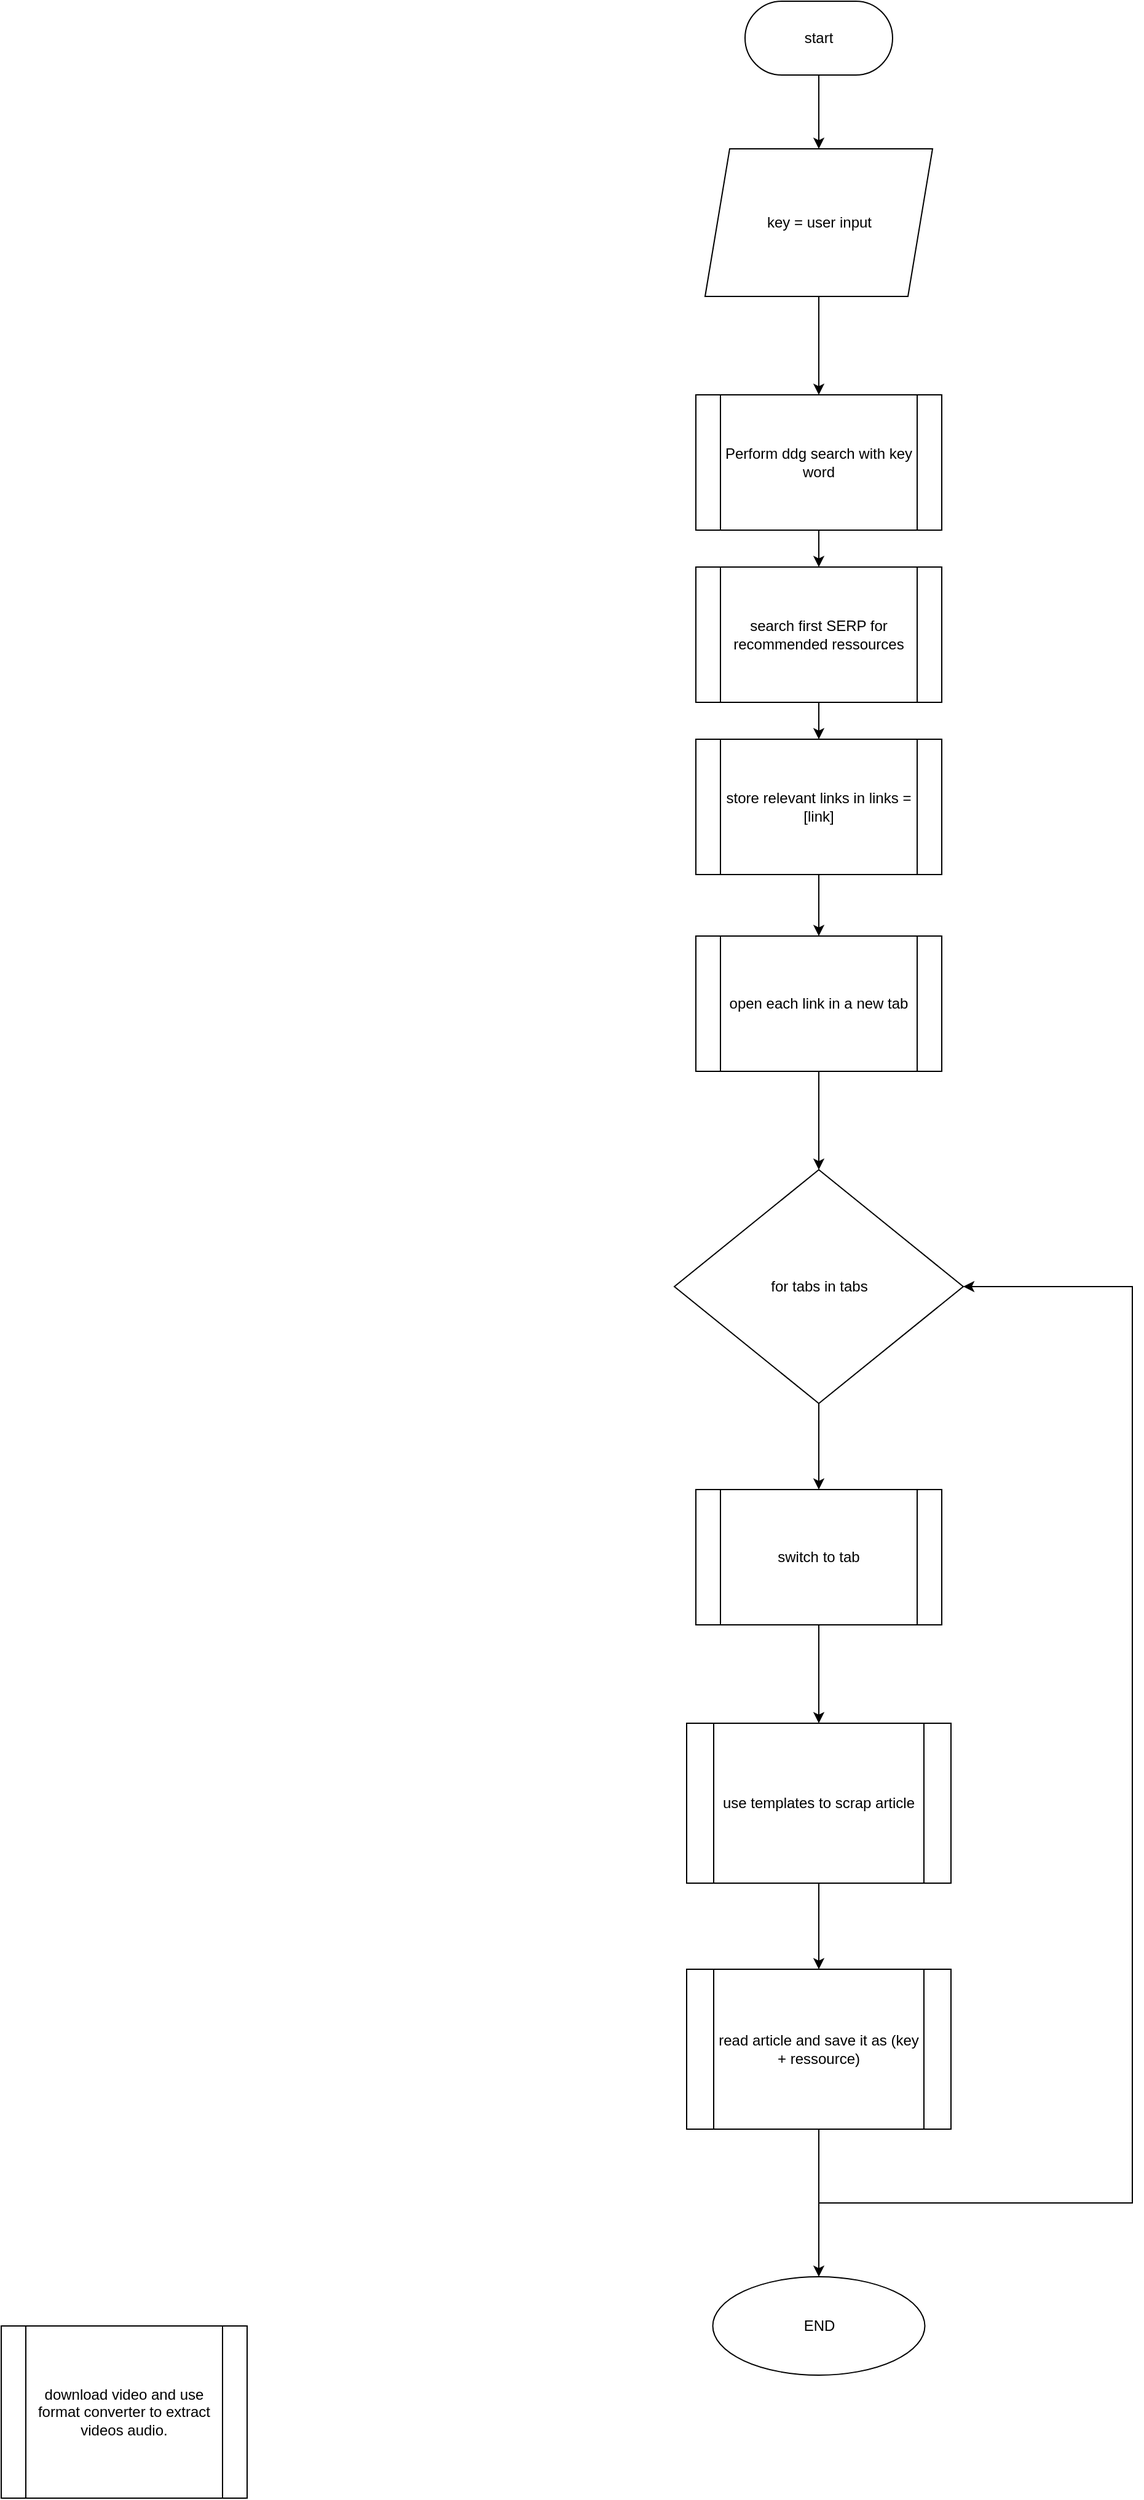 <mxfile version="20.3.0" type="device" pages="2"><diagram id="oXIULbo3jkTBoaTPKCPH" name="ascraper"><mxGraphModel dx="1312" dy="857" grid="1" gridSize="10" guides="1" tooltips="1" connect="1" arrows="1" fold="1" page="1" pageScale="1" pageWidth="850" pageHeight="1100" math="0" shadow="0"><root><mxCell id="0"/><mxCell id="1" parent="0"/><mxCell id="4Pc5ZrK5JvwIuUW49GDR-11" value="" style="edgeStyle=orthogonalEdgeStyle;rounded=0;orthogonalLoop=1;jettySize=auto;html=1;" edge="1" parent="1" source="4Pc5ZrK5JvwIuUW49GDR-1" target="4Pc5ZrK5JvwIuUW49GDR-2"><mxGeometry relative="1" as="geometry"/></mxCell><mxCell id="4Pc5ZrK5JvwIuUW49GDR-1" value="start" style="rounded=1;whiteSpace=wrap;html=1;arcSize=50;" vertex="1" parent="1"><mxGeometry x="335" y="30" width="120" height="60" as="geometry"/></mxCell><mxCell id="4Pc5ZrK5JvwIuUW49GDR-12" value="" style="edgeStyle=orthogonalEdgeStyle;rounded=0;orthogonalLoop=1;jettySize=auto;html=1;" edge="1" parent="1" source="4Pc5ZrK5JvwIuUW49GDR-2" target="4Pc5ZrK5JvwIuUW49GDR-38"><mxGeometry relative="1" as="geometry"><mxPoint x="395" y="330" as="targetPoint"/></mxGeometry></mxCell><mxCell id="4Pc5ZrK5JvwIuUW49GDR-2" value="key = user input" style="shape=parallelogram;perimeter=parallelogramPerimeter;whiteSpace=wrap;html=1;fixedSize=1;" vertex="1" parent="1"><mxGeometry x="302.5" y="150" width="185" height="120" as="geometry"/></mxCell><mxCell id="4Pc5ZrK5JvwIuUW49GDR-41" value="" style="edgeStyle=orthogonalEdgeStyle;rounded=0;orthogonalLoop=1;jettySize=auto;html=1;" edge="1" parent="1" source="4Pc5ZrK5JvwIuUW49GDR-4" target="4Pc5ZrK5JvwIuUW49GDR-40"><mxGeometry relative="1" as="geometry"/></mxCell><mxCell id="4Pc5ZrK5JvwIuUW49GDR-4" value="search first SERP for recommended ressources" style="shape=process;whiteSpace=wrap;html=1;backgroundOutline=1;" vertex="1" parent="1"><mxGeometry x="295" y="490" width="200" height="110" as="geometry"/></mxCell><mxCell id="4Pc5ZrK5JvwIuUW49GDR-17" value="" style="edgeStyle=orthogonalEdgeStyle;rounded=0;orthogonalLoop=1;jettySize=auto;html=1;exitX=0.5;exitY=1;exitDx=0;exitDy=0;" edge="1" parent="1" source="4Pc5ZrK5JvwIuUW49GDR-38" target="4Pc5ZrK5JvwIuUW49GDR-4"><mxGeometry relative="1" as="geometry"><mxPoint x="395" y="520" as="sourcePoint"/></mxGeometry></mxCell><mxCell id="4Pc5ZrK5JvwIuUW49GDR-28" value="download video and use format converter to extract videos audio." style="shape=process;whiteSpace=wrap;html=1;backgroundOutline=1;" vertex="1" parent="1"><mxGeometry x="-270" y="1920" width="200" height="140" as="geometry"/></mxCell><mxCell id="4Pc5ZrK5JvwIuUW49GDR-38" value="Perform ddg search with key word" style="shape=process;whiteSpace=wrap;html=1;backgroundOutline=1;" vertex="1" parent="1"><mxGeometry x="295" y="350" width="200" height="110" as="geometry"/></mxCell><mxCell id="4Pc5ZrK5JvwIuUW49GDR-43" value="" style="edgeStyle=orthogonalEdgeStyle;rounded=0;orthogonalLoop=1;jettySize=auto;html=1;" edge="1" parent="1" source="4Pc5ZrK5JvwIuUW49GDR-40" target="4Pc5ZrK5JvwIuUW49GDR-42"><mxGeometry relative="1" as="geometry"/></mxCell><mxCell id="4Pc5ZrK5JvwIuUW49GDR-40" value="store relevant links in links = [link]" style="shape=process;whiteSpace=wrap;html=1;backgroundOutline=1;" vertex="1" parent="1"><mxGeometry x="295" y="630" width="200" height="110" as="geometry"/></mxCell><mxCell id="4Pc5ZrK5JvwIuUW49GDR-45" value="" style="edgeStyle=orthogonalEdgeStyle;rounded=0;orthogonalLoop=1;jettySize=auto;html=1;" edge="1" parent="1" source="4Pc5ZrK5JvwIuUW49GDR-42" target="4Pc5ZrK5JvwIuUW49GDR-46"><mxGeometry relative="1" as="geometry"><mxPoint x="395" y="980" as="targetPoint"/></mxGeometry></mxCell><mxCell id="4Pc5ZrK5JvwIuUW49GDR-42" value="open each link in a new tab" style="shape=process;whiteSpace=wrap;html=1;backgroundOutline=1;" vertex="1" parent="1"><mxGeometry x="295" y="790" width="200" height="110" as="geometry"/></mxCell><mxCell id="4Pc5ZrK5JvwIuUW49GDR-48" value="" style="edgeStyle=orthogonalEdgeStyle;rounded=0;orthogonalLoop=1;jettySize=auto;html=1;" edge="1" parent="1" source="4Pc5ZrK5JvwIuUW49GDR-46" target="4Pc5ZrK5JvwIuUW49GDR-47"><mxGeometry relative="1" as="geometry"/></mxCell><mxCell id="4Pc5ZrK5JvwIuUW49GDR-46" value="for tabs in tabs" style="rhombus;whiteSpace=wrap;html=1;" vertex="1" parent="1"><mxGeometry x="277.5" y="980" width="235" height="190" as="geometry"/></mxCell><mxCell id="4Pc5ZrK5JvwIuUW49GDR-51" value="" style="edgeStyle=orthogonalEdgeStyle;rounded=0;orthogonalLoop=1;jettySize=auto;html=1;" edge="1" parent="1" source="4Pc5ZrK5JvwIuUW49GDR-47" target="4Pc5ZrK5JvwIuUW49GDR-50"><mxGeometry relative="1" as="geometry"/></mxCell><mxCell id="4Pc5ZrK5JvwIuUW49GDR-47" value="switch to tab" style="shape=process;whiteSpace=wrap;html=1;backgroundOutline=1;" vertex="1" parent="1"><mxGeometry x="295" y="1240" width="200" height="110" as="geometry"/></mxCell><mxCell id="4Pc5ZrK5JvwIuUW49GDR-53" value="" style="edgeStyle=orthogonalEdgeStyle;rounded=0;orthogonalLoop=1;jettySize=auto;html=1;" edge="1" parent="1" source="4Pc5ZrK5JvwIuUW49GDR-50" target="4Pc5ZrK5JvwIuUW49GDR-52"><mxGeometry relative="1" as="geometry"/></mxCell><mxCell id="4Pc5ZrK5JvwIuUW49GDR-50" value="use templates to scrap article" style="shape=process;whiteSpace=wrap;html=1;backgroundOutline=1;" vertex="1" parent="1"><mxGeometry x="287.5" y="1430" width="215" height="130" as="geometry"/></mxCell><mxCell id="4Pc5ZrK5JvwIuUW49GDR-56" value="" style="edgeStyle=orthogonalEdgeStyle;rounded=0;orthogonalLoop=1;jettySize=auto;html=1;" edge="1" parent="1" source="4Pc5ZrK5JvwIuUW49GDR-52" target="4Pc5ZrK5JvwIuUW49GDR-55"><mxGeometry relative="1" as="geometry"/></mxCell><mxCell id="4Pc5ZrK5JvwIuUW49GDR-57" style="edgeStyle=orthogonalEdgeStyle;rounded=0;orthogonalLoop=1;jettySize=auto;html=1;entryX=1;entryY=0.5;entryDx=0;entryDy=0;exitX=0.5;exitY=1;exitDx=0;exitDy=0;" edge="1" parent="1" source="4Pc5ZrK5JvwIuUW49GDR-52" target="4Pc5ZrK5JvwIuUW49GDR-46"><mxGeometry relative="1" as="geometry"><Array as="points"><mxPoint x="395" y="1820"/><mxPoint x="650" y="1820"/><mxPoint x="650" y="1075"/></Array></mxGeometry></mxCell><mxCell id="4Pc5ZrK5JvwIuUW49GDR-52" value="read article and save it as (key + ressource)" style="shape=process;whiteSpace=wrap;html=1;backgroundOutline=1;" vertex="1" parent="1"><mxGeometry x="287.5" y="1630" width="215" height="130" as="geometry"/></mxCell><mxCell id="4Pc5ZrK5JvwIuUW49GDR-55" value="END" style="ellipse;whiteSpace=wrap;html=1;" vertex="1" parent="1"><mxGeometry x="308.75" y="1880" width="172.5" height="80" as="geometry"/></mxCell></root></mxGraphModel></diagram><diagram id="JIgoHxgcM5b8h37sSsjZ" name="Page-2"><mxGraphModel dx="462" dy="857" grid="1" gridSize="10" guides="1" tooltips="1" connect="1" arrows="1" fold="1" page="1" pageScale="1" pageWidth="850" pageHeight="1100" math="0" shadow="0"><root><mxCell id="0"/><mxCell id="1" parent="0"/></root></mxGraphModel></diagram></mxfile>